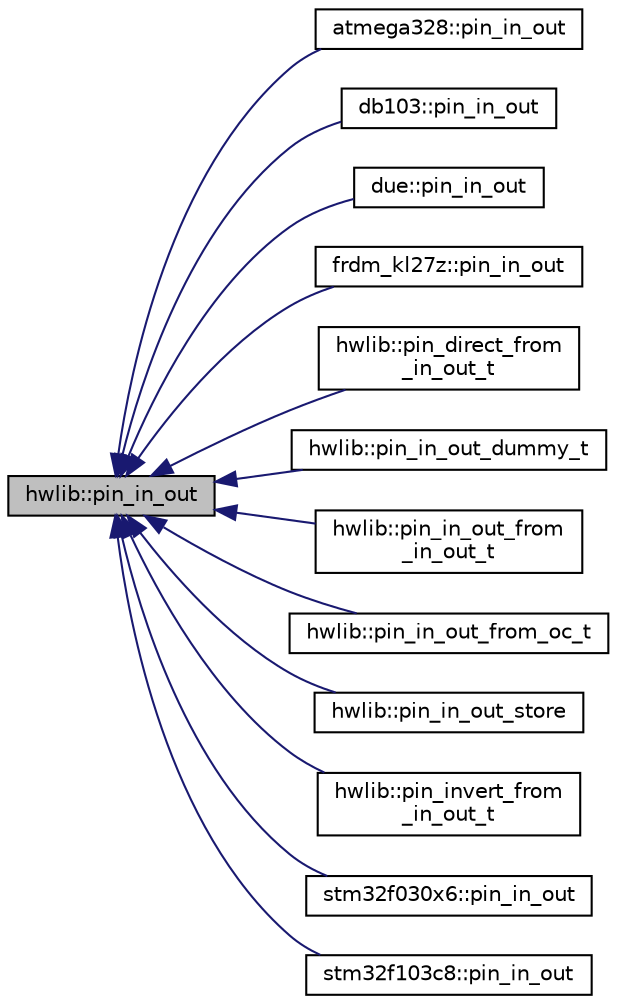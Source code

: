 digraph "hwlib::pin_in_out"
{
  edge [fontname="Helvetica",fontsize="10",labelfontname="Helvetica",labelfontsize="10"];
  node [fontname="Helvetica",fontsize="10",shape=record];
  rankdir="LR";
  Node0 [label="hwlib::pin_in_out",height=0.2,width=0.4,color="black", fillcolor="grey75", style="filled", fontcolor="black"];
  Node0 -> Node1 [dir="back",color="midnightblue",fontsize="10",style="solid",fontname="Helvetica"];
  Node1 [label="atmega328::pin_in_out",height=0.2,width=0.4,color="black", fillcolor="white", style="filled",URL="$classatmega328_1_1pin__in__out.html",tooltip="pin_in_out implementation for a ATMega328P "];
  Node0 -> Node2 [dir="back",color="midnightblue",fontsize="10",style="solid",fontname="Helvetica"];
  Node2 [label="db103::pin_in_out",height=0.2,width=0.4,color="black", fillcolor="white", style="filled",URL="$classdb103_1_1pin__in__out.html",tooltip="pin_in_out implementation for the LPC1114 "];
  Node0 -> Node3 [dir="back",color="midnightblue",fontsize="10",style="solid",fontname="Helvetica"];
  Node3 [label="due::pin_in_out",height=0.2,width=0.4,color="black", fillcolor="white", style="filled",URL="$classdue_1_1pin__in__out.html",tooltip="pin_in_out implementation for a ATSAM3X8E "];
  Node0 -> Node4 [dir="back",color="midnightblue",fontsize="10",style="solid",fontname="Helvetica"];
  Node4 [label="frdm_kl27z::pin_in_out",height=0.2,width=0.4,color="black", fillcolor="white", style="filled",URL="$classfrdm__kl27z_1_1pin__in__out.html"];
  Node0 -> Node5 [dir="back",color="midnightblue",fontsize="10",style="solid",fontname="Helvetica"];
  Node5 [label="hwlib::pin_direct_from\l_in_out_t",height=0.2,width=0.4,color="black", fillcolor="white", style="filled",URL="$classhwlib_1_1pin__direct__from__in__out__t.html"];
  Node0 -> Node6 [dir="back",color="midnightblue",fontsize="10",style="solid",fontname="Helvetica"];
  Node6 [label="hwlib::pin_in_out_dummy_t",height=0.2,width=0.4,color="black", fillcolor="white", style="filled",URL="$classhwlib_1_1pin__in__out__dummy__t.html",tooltip="a dummy (do-nothing) pin_in_out class "];
  Node0 -> Node7 [dir="back",color="midnightblue",fontsize="10",style="solid",fontname="Helvetica"];
  Node7 [label="hwlib::pin_in_out_from\l_in_out_t",height=0.2,width=0.4,color="black", fillcolor="white", style="filled",URL="$classhwlib_1_1pin__in__out__from__in__out__t.html"];
  Node0 -> Node8 [dir="back",color="midnightblue",fontsize="10",style="solid",fontname="Helvetica"];
  Node8 [label="hwlib::pin_in_out_from_oc_t",height=0.2,width=0.4,color="black", fillcolor="white", style="filled",URL="$classhwlib_1_1pin__in__out__from__oc__t.html"];
  Node0 -> Node9 [dir="back",color="midnightblue",fontsize="10",style="solid",fontname="Helvetica"];
  Node9 [label="hwlib::pin_in_out_store",height=0.2,width=0.4,color="black", fillcolor="white", style="filled",URL="$classhwlib_1_1pin__in__out__store.html"];
  Node0 -> Node10 [dir="back",color="midnightblue",fontsize="10",style="solid",fontname="Helvetica"];
  Node10 [label="hwlib::pin_invert_from\l_in_out_t",height=0.2,width=0.4,color="black", fillcolor="white", style="filled",URL="$classhwlib_1_1pin__invert__from__in__out__t.html"];
  Node0 -> Node11 [dir="back",color="midnightblue",fontsize="10",style="solid",fontname="Helvetica"];
  Node11 [label="stm32f030x6::pin_in_out",height=0.2,width=0.4,color="black", fillcolor="white", style="filled",URL="$classstm32f030x6_1_1pin__in__out.html",tooltip="pin_in_out implementation for an stm32f030x6 "];
  Node0 -> Node12 [dir="back",color="midnightblue",fontsize="10",style="solid",fontname="Helvetica"];
  Node12 [label="stm32f103c8::pin_in_out",height=0.2,width=0.4,color="black", fillcolor="white", style="filled",URL="$classstm32f103c8_1_1pin__in__out.html",tooltip="pin_in_out implementation for an stm32f103c8 "];
}
